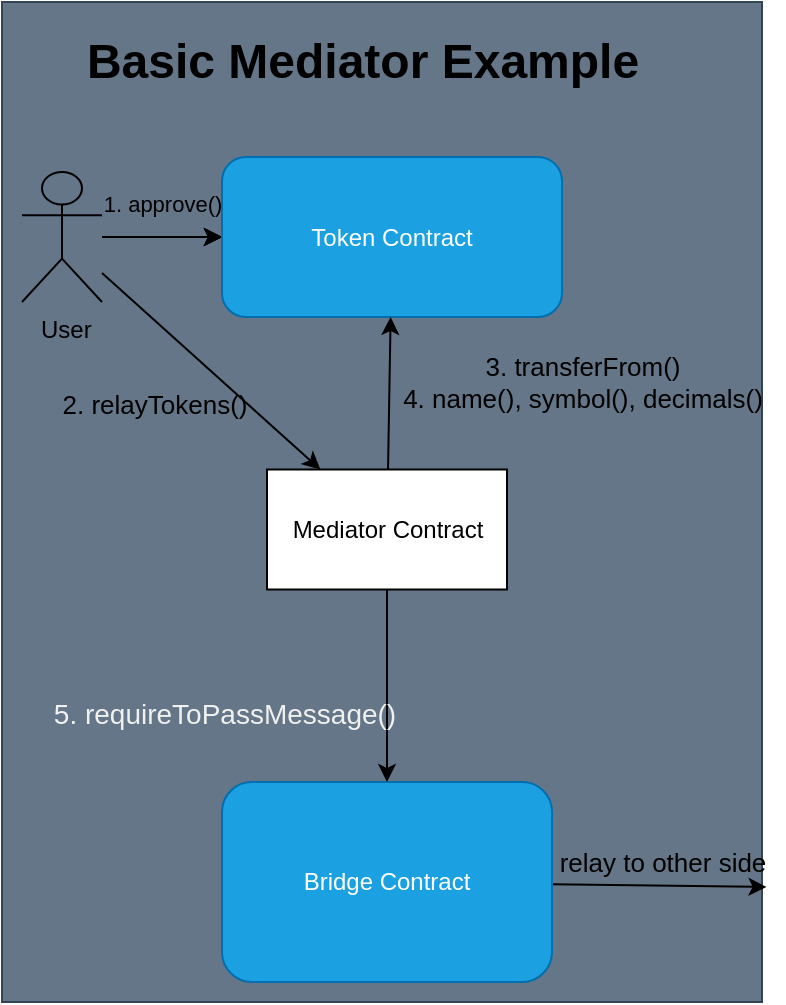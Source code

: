 <mxfile>
    <diagram id="1EBe2tYzhHy3d0gjnNcR" name="Page-1">
        <mxGraphModel dx="1960" dy="1223" grid="1" gridSize="10" guides="1" tooltips="1" connect="1" arrows="1" fold="1" page="1" pageScale="1" pageWidth="850" pageHeight="1100" math="0" shadow="0">
            <root>
                <mxCell id="0"/>
                <mxCell id="1" parent="0"/>
                <mxCell id="42" value="" style="rounded=0;whiteSpace=wrap;html=1;labelBackgroundColor=none;fontSize=18;direction=south;fillColor=#647687;strokeColor=#314354;fontColor=#ffffff;" parent="1" vertex="1">
                    <mxGeometry y="20" width="380" height="500" as="geometry"/>
                </mxCell>
                <mxCell id="11" value="1. approve()" style="edgeStyle=none;html=1;labelBackgroundColor=none;" parent="1" source="2" target="3" edge="1">
                    <mxGeometry y="18" relative="1" as="geometry">
                        <mxPoint y="1" as="offset"/>
                    </mxGeometry>
                </mxCell>
                <mxCell id="32" value="" style="edgeStyle=none;html=1;labelBackgroundColor=#FFFFFF;fontSize=18;fontColor=#F7F7F7;" parent="1" source="2" target="3" edge="1">
                    <mxGeometry relative="1" as="geometry"/>
                </mxCell>
                <mxCell id="33" value="" style="edgeStyle=none;html=1;labelBackgroundColor=#FFFFFF;fontSize=18;fontColor=#F7F7F7;" parent="1" source="2" target="3" edge="1">
                    <mxGeometry relative="1" as="geometry"/>
                </mxCell>
                <mxCell id="35" value="" style="edgeStyle=none;html=1;labelBackgroundColor=#FFFFFF;fontSize=18;fontColor=#F7F7F7;" parent="1" source="2" target="3" edge="1">
                    <mxGeometry relative="1" as="geometry"/>
                </mxCell>
                <mxCell id="46" value="&lt;font style=&quot;font-size: 13px&quot;&gt;2. relayTokens()&lt;/font&gt;" style="edgeStyle=none;html=1;labelBackgroundColor=none;" parent="1" source="2" target="43" edge="1">
                    <mxGeometry x="-0.142" y="-31" relative="1" as="geometry">
                        <mxPoint x="30" y="250" as="targetPoint"/>
                        <mxPoint as="offset"/>
                    </mxGeometry>
                </mxCell>
                <mxCell id="2" value="&amp;nbsp;User" style="shape=umlActor;verticalLabelPosition=bottom;verticalAlign=top;html=1;outlineConnect=0;fillColor=none;" parent="1" vertex="1">
                    <mxGeometry x="10" y="105" width="40" height="65" as="geometry"/>
                </mxCell>
                <mxCell id="3" value="Token Contract" style="rounded=1;whiteSpace=wrap;html=1;fillColor=#1ba1e2;fontColor=#ffffff;strokeColor=#006EAF;" parent="1" vertex="1">
                    <mxGeometry x="110" y="97.5" width="170" height="80" as="geometry"/>
                </mxCell>
                <mxCell id="58" value="&lt;font style=&quot;font-size: 13px&quot;&gt;relay to other side&lt;/font&gt;" style="edgeStyle=none;html=1;entryX=0.885;entryY=-0.006;entryDx=0;entryDy=0;entryPerimeter=0;labelBackgroundColor=none;" edge="1" parent="1" source="7" target="42">
                    <mxGeometry x="0.022" y="12" relative="1" as="geometry">
                        <mxPoint as="offset"/>
                    </mxGeometry>
                </mxCell>
                <mxCell id="7" value="Bridge Contract" style="rounded=1;whiteSpace=wrap;html=1;fillColor=#1ba1e2;strokeColor=#006EAF;fontColor=#ffffff;" parent="1" vertex="1">
                    <mxGeometry x="110" y="410" width="165" height="100" as="geometry"/>
                </mxCell>
                <mxCell id="47" value="&lt;font style=&quot;font-size: 13px&quot;&gt;3. transferFrom()&lt;br&gt;4. name(), symbol(), decimals()&lt;br&gt;&lt;/font&gt;" style="edgeStyle=none;html=1;labelBackgroundColor=none;" parent="1" source="43" target="3" edge="1">
                    <mxGeometry x="0.191" y="-96" relative="1" as="geometry">
                        <mxPoint as="offset"/>
                    </mxGeometry>
                </mxCell>
                <mxCell id="49" value="&lt;br&gt;&lt;br&gt;&lt;font style=&quot;font-size: 14px&quot;&gt;&lt;span style=&quot;color: rgb(240 , 240 , 240) ; font-family: &amp;#34;helvetica&amp;#34; ; font-style: normal ; font-weight: 400 ; letter-spacing: normal ; text-align: center ; text-indent: 0px ; text-transform: none ; word-spacing: 0px ; display: inline ; float: none&quot;&gt;5. requireToPassMessage()&lt;/span&gt;&lt;br&gt;&lt;/font&gt;" style="edgeStyle=none;html=1;labelBackgroundColor=none;fontSize=13;" parent="1" source="43" target="7" edge="1">
                    <mxGeometry x="-0.039" y="-82" relative="1" as="geometry">
                        <mxPoint as="offset"/>
                    </mxGeometry>
                </mxCell>
                <mxCell id="43" value="Mediator Contract" style="whiteSpace=wrap;html=1;" parent="1" vertex="1">
                    <mxGeometry x="132.5" y="253.75" width="120" height="60" as="geometry"/>
                </mxCell>
                <mxCell id="56" value="Basic Mediator Example" style="text;strokeColor=none;fillColor=none;html=1;fontSize=24;fontStyle=1;verticalAlign=middle;align=center;" vertex="1" parent="1">
                    <mxGeometry x="130" y="30" width="100" height="40" as="geometry"/>
                </mxCell>
            </root>
        </mxGraphModel>
    </diagram>
</mxfile>
